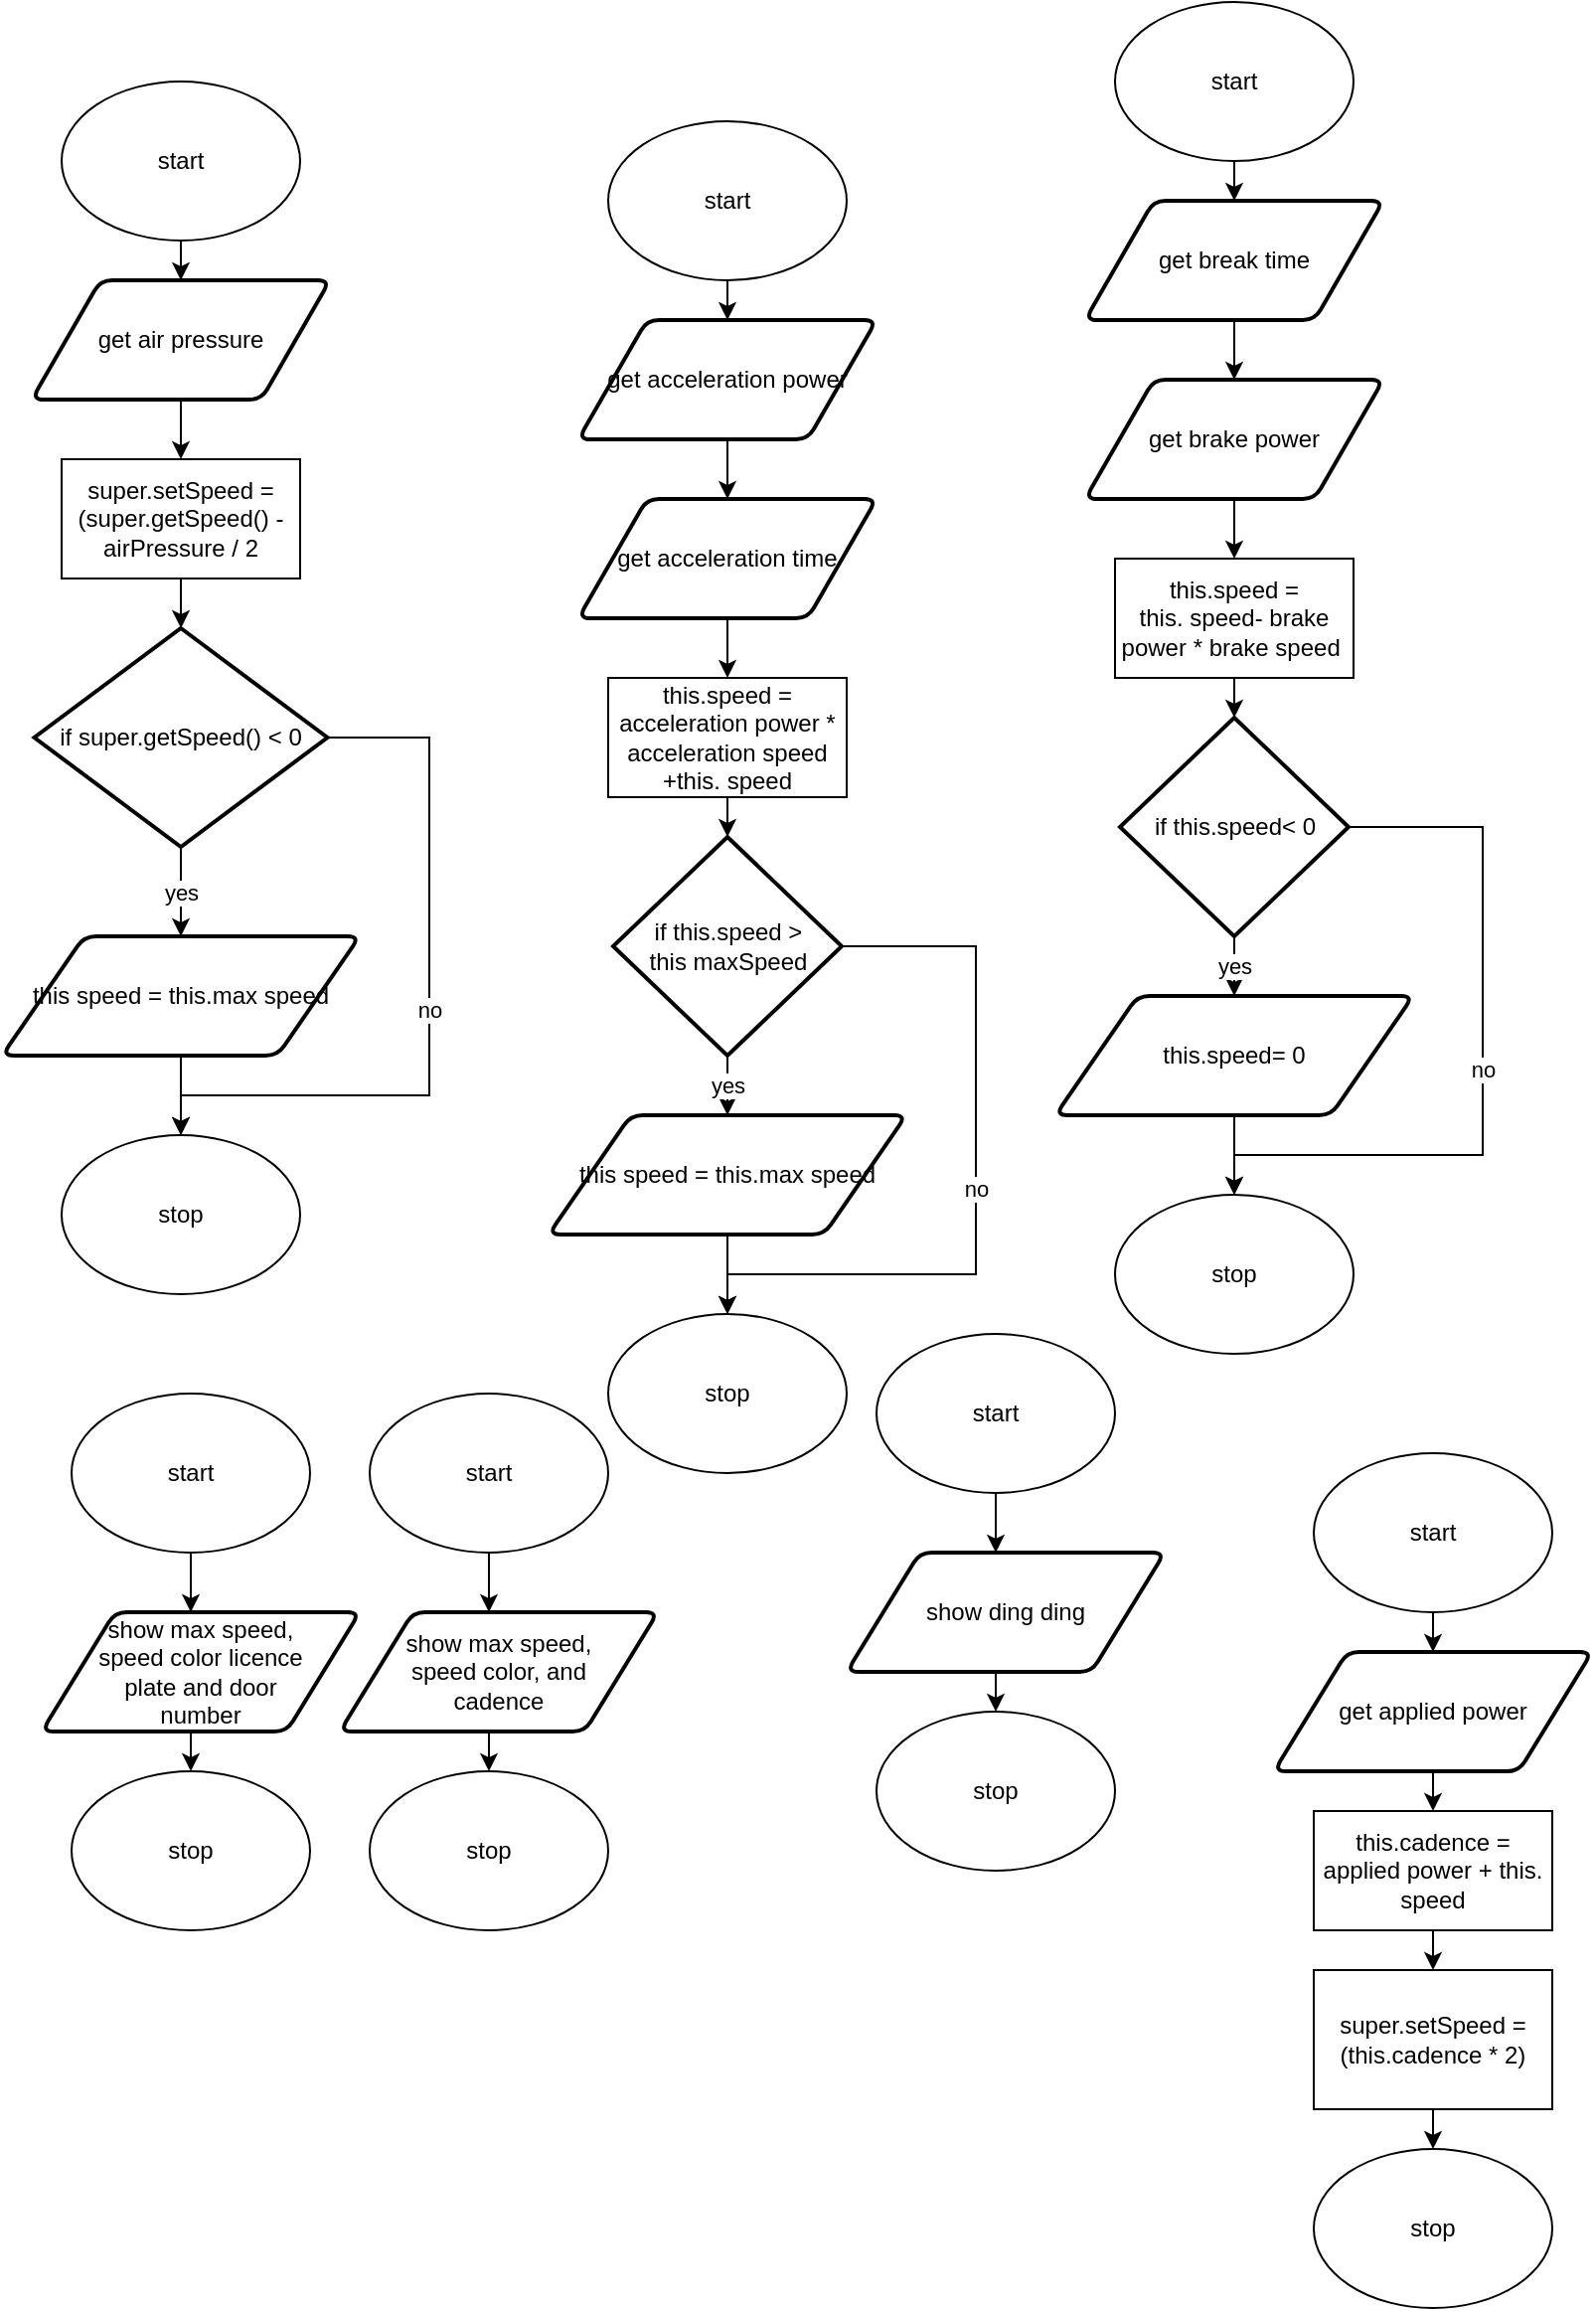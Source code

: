 <mxfile>
    <diagram id="lrFbZz4KpzctprWrjydp" name="Page-1">
        <mxGraphModel dx="690" dy="526" grid="1" gridSize="10" guides="1" tooltips="1" connect="1" arrows="1" fold="1" page="1" pageScale="1" pageWidth="827" pageHeight="1169" math="0" shadow="0">
            <root>
                <mxCell id="0"/>
                <mxCell id="1" parent="0"/>
                <mxCell id="9" style="edgeStyle=none;html=1;exitX=0.5;exitY=1;exitDx=0;exitDy=0;entryX=0.5;entryY=0;entryDx=0;entryDy=0;" parent="1" source="2" target="8" edge="1">
                    <mxGeometry relative="1" as="geometry"/>
                </mxCell>
                <mxCell id="2" value="start" style="ellipse;whiteSpace=wrap;html=1;" parent="1" vertex="1">
                    <mxGeometry x="315" y="60" width="120" height="80" as="geometry"/>
                </mxCell>
                <mxCell id="7" value="stop" style="ellipse;whiteSpace=wrap;html=1;" parent="1" vertex="1">
                    <mxGeometry x="315" y="660" width="120" height="80" as="geometry"/>
                </mxCell>
                <mxCell id="75" style="edgeStyle=orthogonalEdgeStyle;shape=connector;rounded=0;html=1;exitX=0.5;exitY=1;exitDx=0;exitDy=0;labelBackgroundColor=default;fontFamily=Helvetica;fontSize=11;fontColor=default;endArrow=classic;strokeColor=default;" parent="1" source="8" target="74" edge="1">
                    <mxGeometry relative="1" as="geometry"/>
                </mxCell>
                <mxCell id="8" value="get acceleration power" style="shape=parallelogram;html=1;strokeWidth=2;perimeter=parallelogramPerimeter;whiteSpace=wrap;rounded=1;arcSize=12;size=0.23;" parent="1" vertex="1">
                    <mxGeometry x="300" y="160" width="150" height="60" as="geometry"/>
                </mxCell>
                <mxCell id="78" style="edgeStyle=orthogonalEdgeStyle;shape=connector;rounded=0;html=1;exitX=0.5;exitY=1;exitDx=0;exitDy=0;labelBackgroundColor=default;fontFamily=Helvetica;fontSize=11;fontColor=default;endArrow=classic;strokeColor=default;" parent="1" source="11" target="28" edge="1">
                    <mxGeometry relative="1" as="geometry"/>
                </mxCell>
                <mxCell id="11" value="this.speed = acceleration power * acceleration speed +this. speed" style="rounded=0;whiteSpace=wrap;html=1;" parent="1" vertex="1">
                    <mxGeometry x="315" y="340" width="120" height="60" as="geometry"/>
                </mxCell>
                <mxCell id="80" value="yes" style="edgeStyle=orthogonalEdgeStyle;shape=connector;rounded=0;html=1;exitX=0.5;exitY=1;exitDx=0;exitDy=0;exitPerimeter=0;entryX=0.5;entryY=0;entryDx=0;entryDy=0;labelBackgroundColor=default;fontFamily=Helvetica;fontSize=11;fontColor=default;endArrow=classic;strokeColor=default;" parent="1" source="28" target="79" edge="1">
                    <mxGeometry relative="1" as="geometry"/>
                </mxCell>
                <mxCell id="81" value="no" style="edgeStyle=orthogonalEdgeStyle;shape=connector;rounded=0;html=1;exitX=1;exitY=0.5;exitDx=0;exitDy=0;exitPerimeter=0;labelBackgroundColor=default;fontFamily=Helvetica;fontSize=11;fontColor=default;endArrow=classic;strokeColor=default;" parent="1" source="28" target="7" edge="1">
                    <mxGeometry relative="1" as="geometry">
                        <Array as="points">
                            <mxPoint x="500" y="475"/>
                            <mxPoint x="500" y="640"/>
                            <mxPoint x="375" y="640"/>
                        </Array>
                    </mxGeometry>
                </mxCell>
                <mxCell id="28" value="if this.speed &amp;gt;&lt;br&gt;this maxSpeed" style="strokeWidth=2;html=1;shape=mxgraph.flowchart.decision;whiteSpace=wrap;" parent="1" vertex="1">
                    <mxGeometry x="317.5" y="420" width="115" height="110" as="geometry"/>
                </mxCell>
                <mxCell id="77" style="edgeStyle=orthogonalEdgeStyle;shape=connector;rounded=0;html=1;exitX=0.5;exitY=1;exitDx=0;exitDy=0;labelBackgroundColor=default;fontFamily=Helvetica;fontSize=11;fontColor=default;endArrow=classic;strokeColor=default;" parent="1" source="74" target="11" edge="1">
                    <mxGeometry relative="1" as="geometry"/>
                </mxCell>
                <mxCell id="74" value="get acceleration time" style="shape=parallelogram;html=1;strokeWidth=2;perimeter=parallelogramPerimeter;whiteSpace=wrap;rounded=1;arcSize=12;size=0.23;" parent="1" vertex="1">
                    <mxGeometry x="300" y="250" width="150" height="60" as="geometry"/>
                </mxCell>
                <mxCell id="82" style="edgeStyle=orthogonalEdgeStyle;shape=connector;rounded=0;html=1;exitX=0.5;exitY=1;exitDx=0;exitDy=0;entryX=0.5;entryY=0;entryDx=0;entryDy=0;labelBackgroundColor=default;fontFamily=Helvetica;fontSize=11;fontColor=default;endArrow=classic;strokeColor=default;" parent="1" source="79" target="7" edge="1">
                    <mxGeometry relative="1" as="geometry"/>
                </mxCell>
                <mxCell id="79" value="this speed = this.max speed" style="shape=parallelogram;html=1;strokeWidth=2;perimeter=parallelogramPerimeter;whiteSpace=wrap;rounded=1;arcSize=12;size=0.23;" parent="1" vertex="1">
                    <mxGeometry x="285" y="560" width="180" height="60" as="geometry"/>
                </mxCell>
                <mxCell id="83" style="edgeStyle=none;html=1;exitX=0.5;exitY=1;exitDx=0;exitDy=0;entryX=0.5;entryY=0;entryDx=0;entryDy=0;" parent="1" source="84" target="87" edge="1">
                    <mxGeometry relative="1" as="geometry"/>
                </mxCell>
                <mxCell id="84" value="start" style="ellipse;whiteSpace=wrap;html=1;" parent="1" vertex="1">
                    <mxGeometry x="570" width="120" height="80" as="geometry"/>
                </mxCell>
                <mxCell id="85" value="stop" style="ellipse;whiteSpace=wrap;html=1;" parent="1" vertex="1">
                    <mxGeometry x="570" y="600" width="120" height="80" as="geometry"/>
                </mxCell>
                <mxCell id="86" style="edgeStyle=orthogonalEdgeStyle;shape=connector;rounded=0;html=1;exitX=0.5;exitY=1;exitDx=0;exitDy=0;labelBackgroundColor=default;fontFamily=Helvetica;fontSize=11;fontColor=default;endArrow=classic;strokeColor=default;" parent="1" source="87" target="94" edge="1">
                    <mxGeometry relative="1" as="geometry"/>
                </mxCell>
                <mxCell id="87" value="get break time" style="shape=parallelogram;html=1;strokeWidth=2;perimeter=parallelogramPerimeter;whiteSpace=wrap;rounded=1;arcSize=12;size=0.23;" parent="1" vertex="1">
                    <mxGeometry x="555" y="100" width="150" height="60" as="geometry"/>
                </mxCell>
                <mxCell id="88" style="edgeStyle=orthogonalEdgeStyle;shape=connector;rounded=0;html=1;exitX=0.5;exitY=1;exitDx=0;exitDy=0;labelBackgroundColor=default;fontFamily=Helvetica;fontSize=11;fontColor=default;endArrow=classic;strokeColor=default;" parent="1" source="89" target="92" edge="1">
                    <mxGeometry relative="1" as="geometry"/>
                </mxCell>
                <mxCell id="89" value="this.speed =&lt;br&gt;this. speed- brake power * brake speed&amp;nbsp;" style="rounded=0;whiteSpace=wrap;html=1;" parent="1" vertex="1">
                    <mxGeometry x="570" y="280" width="120" height="60" as="geometry"/>
                </mxCell>
                <mxCell id="90" value="yes" style="edgeStyle=orthogonalEdgeStyle;shape=connector;rounded=0;html=1;exitX=0.5;exitY=1;exitDx=0;exitDy=0;exitPerimeter=0;entryX=0.5;entryY=0;entryDx=0;entryDy=0;labelBackgroundColor=default;fontFamily=Helvetica;fontSize=11;fontColor=default;endArrow=classic;strokeColor=default;" parent="1" source="92" target="96" edge="1">
                    <mxGeometry relative="1" as="geometry"/>
                </mxCell>
                <mxCell id="91" value="no" style="edgeStyle=orthogonalEdgeStyle;shape=connector;rounded=0;html=1;exitX=1;exitY=0.5;exitDx=0;exitDy=0;exitPerimeter=0;labelBackgroundColor=default;fontFamily=Helvetica;fontSize=11;fontColor=default;endArrow=classic;strokeColor=default;" parent="1" source="92" target="85" edge="1">
                    <mxGeometry relative="1" as="geometry">
                        <Array as="points">
                            <mxPoint x="755" y="415"/>
                            <mxPoint x="755" y="580"/>
                            <mxPoint x="630" y="580"/>
                        </Array>
                    </mxGeometry>
                </mxCell>
                <mxCell id="92" value="if this.speed&amp;lt; 0" style="strokeWidth=2;html=1;shape=mxgraph.flowchart.decision;whiteSpace=wrap;" parent="1" vertex="1">
                    <mxGeometry x="572.5" y="360" width="115" height="110" as="geometry"/>
                </mxCell>
                <mxCell id="93" style="edgeStyle=orthogonalEdgeStyle;shape=connector;rounded=0;html=1;exitX=0.5;exitY=1;exitDx=0;exitDy=0;labelBackgroundColor=default;fontFamily=Helvetica;fontSize=11;fontColor=default;endArrow=classic;strokeColor=default;" parent="1" source="94" target="89" edge="1">
                    <mxGeometry relative="1" as="geometry"/>
                </mxCell>
                <mxCell id="94" value="get brake power" style="shape=parallelogram;html=1;strokeWidth=2;perimeter=parallelogramPerimeter;whiteSpace=wrap;rounded=1;arcSize=12;size=0.23;" parent="1" vertex="1">
                    <mxGeometry x="555" y="190" width="150" height="60" as="geometry"/>
                </mxCell>
                <mxCell id="95" style="edgeStyle=orthogonalEdgeStyle;shape=connector;rounded=0;html=1;exitX=0.5;exitY=1;exitDx=0;exitDy=0;entryX=0.5;entryY=0;entryDx=0;entryDy=0;labelBackgroundColor=default;fontFamily=Helvetica;fontSize=11;fontColor=default;endArrow=classic;strokeColor=default;" parent="1" source="96" target="85" edge="1">
                    <mxGeometry relative="1" as="geometry"/>
                </mxCell>
                <mxCell id="96" value="this.speed= 0" style="shape=parallelogram;html=1;strokeWidth=2;perimeter=parallelogramPerimeter;whiteSpace=wrap;rounded=1;arcSize=12;size=0.23;" parent="1" vertex="1">
                    <mxGeometry x="540" y="500" width="180" height="60" as="geometry"/>
                </mxCell>
                <mxCell id="97" style="edgeStyle=none;html=1;exitX=0.5;exitY=1;exitDx=0;exitDy=0;entryX=0.5;entryY=0;entryDx=0;entryDy=0;" edge="1" parent="1" source="98" target="101">
                    <mxGeometry relative="1" as="geometry"/>
                </mxCell>
                <mxCell id="98" value="start" style="ellipse;whiteSpace=wrap;html=1;" vertex="1" parent="1">
                    <mxGeometry x="40" y="40" width="120" height="80" as="geometry"/>
                </mxCell>
                <mxCell id="99" value="stop" style="ellipse;whiteSpace=wrap;html=1;" vertex="1" parent="1">
                    <mxGeometry x="40" y="570" width="120" height="80" as="geometry"/>
                </mxCell>
                <mxCell id="100" style="edgeStyle=orthogonalEdgeStyle;shape=connector;rounded=0;html=1;exitX=0.5;exitY=1;exitDx=0;exitDy=0;labelBackgroundColor=default;fontFamily=Helvetica;fontSize=11;fontColor=default;endArrow=classic;strokeColor=default;" edge="1" parent="1" source="101">
                    <mxGeometry relative="1" as="geometry">
                        <mxPoint x="100" y="230" as="targetPoint"/>
                    </mxGeometry>
                </mxCell>
                <mxCell id="101" value="get air pressure" style="shape=parallelogram;html=1;strokeWidth=2;perimeter=parallelogramPerimeter;whiteSpace=wrap;rounded=1;arcSize=12;size=0.23;" vertex="1" parent="1">
                    <mxGeometry x="25" y="140" width="150" height="60" as="geometry"/>
                </mxCell>
                <mxCell id="102" style="edgeStyle=orthogonalEdgeStyle;shape=connector;rounded=0;html=1;exitX=0.5;exitY=1;exitDx=0;exitDy=0;labelBackgroundColor=default;fontFamily=Helvetica;fontSize=11;fontColor=default;endArrow=classic;strokeColor=default;" edge="1" parent="1" source="103" target="106">
                    <mxGeometry relative="1" as="geometry"/>
                </mxCell>
                <mxCell id="103" value="super.setSpeed = (super.getSpeed() - airPressure / 2" style="rounded=0;whiteSpace=wrap;html=1;" vertex="1" parent="1">
                    <mxGeometry x="40" y="230" width="120" height="60" as="geometry"/>
                </mxCell>
                <mxCell id="104" value="yes" style="edgeStyle=orthogonalEdgeStyle;shape=connector;rounded=0;html=1;exitX=0.5;exitY=1;exitDx=0;exitDy=0;exitPerimeter=0;entryX=0.5;entryY=0;entryDx=0;entryDy=0;labelBackgroundColor=default;fontFamily=Helvetica;fontSize=11;fontColor=default;endArrow=classic;strokeColor=default;" edge="1" parent="1" source="106" target="110">
                    <mxGeometry relative="1" as="geometry"/>
                </mxCell>
                <mxCell id="105" value="no" style="edgeStyle=orthogonalEdgeStyle;shape=connector;rounded=0;html=1;exitX=1;exitY=0.5;exitDx=0;exitDy=0;exitPerimeter=0;labelBackgroundColor=default;fontFamily=Helvetica;fontSize=11;fontColor=default;endArrow=classic;strokeColor=default;" edge="1" parent="1" source="106" target="99">
                    <mxGeometry relative="1" as="geometry">
                        <Array as="points">
                            <mxPoint x="225" y="370"/>
                            <mxPoint x="225" y="550"/>
                            <mxPoint x="100" y="550"/>
                        </Array>
                    </mxGeometry>
                </mxCell>
                <mxCell id="106" value="if super.getSpeed() &amp;lt; 0" style="strokeWidth=2;html=1;shape=mxgraph.flowchart.decision;whiteSpace=wrap;" vertex="1" parent="1">
                    <mxGeometry x="26.25" y="315" width="147.5" height="110" as="geometry"/>
                </mxCell>
                <mxCell id="109" style="edgeStyle=orthogonalEdgeStyle;shape=connector;rounded=0;html=1;exitX=0.5;exitY=1;exitDx=0;exitDy=0;entryX=0.5;entryY=0;entryDx=0;entryDy=0;labelBackgroundColor=default;fontFamily=Helvetica;fontSize=11;fontColor=default;endArrow=classic;strokeColor=default;" edge="1" parent="1" source="110" target="99">
                    <mxGeometry relative="1" as="geometry"/>
                </mxCell>
                <mxCell id="110" value="this speed = this.max speed" style="shape=parallelogram;html=1;strokeWidth=2;perimeter=parallelogramPerimeter;whiteSpace=wrap;rounded=1;arcSize=12;size=0.23;" vertex="1" parent="1">
                    <mxGeometry x="10" y="470" width="180" height="60" as="geometry"/>
                </mxCell>
                <mxCell id="112" value="show max speed, &lt;br&gt;speed color licence &lt;br&gt;plate and door &lt;br&gt;number" style="shape=parallelogram;html=1;strokeWidth=2;perimeter=parallelogramPerimeter;whiteSpace=wrap;rounded=1;arcSize=12;size=0.23;" vertex="1" parent="1">
                    <mxGeometry x="30" y="810" width="160" height="60" as="geometry"/>
                </mxCell>
                <mxCell id="113" style="edgeStyle=none;html=1;exitX=0.5;exitY=1;exitDx=0;exitDy=0;entryX=0.5;entryY=0;entryDx=0;entryDy=0;entryPerimeter=0;" edge="1" parent="1" source="114">
                    <mxGeometry relative="1" as="geometry">
                        <mxPoint x="105" y="810" as="targetPoint"/>
                    </mxGeometry>
                </mxCell>
                <mxCell id="114" value="start" style="ellipse;whiteSpace=wrap;html=1;" vertex="1" parent="1">
                    <mxGeometry x="45" y="700" width="120" height="80" as="geometry"/>
                </mxCell>
                <mxCell id="115" value="stop" style="ellipse;whiteSpace=wrap;html=1;" vertex="1" parent="1">
                    <mxGeometry x="45" y="890" width="120" height="80" as="geometry"/>
                </mxCell>
                <mxCell id="116" style="edgeStyle=none;html=1;exitX=0.5;exitY=1;exitDx=0;exitDy=0;" edge="1" parent="1">
                    <mxGeometry relative="1" as="geometry">
                        <mxPoint x="106" y="910" as="sourcePoint"/>
                        <mxPoint x="106" y="910" as="targetPoint"/>
                    </mxGeometry>
                </mxCell>
                <mxCell id="117" style="edgeStyle=none;html=1;exitX=0.5;exitY=1;exitDx=0;exitDy=0;entryX=0.5;entryY=0;entryDx=0;entryDy=0;" edge="1" parent="1" target="115">
                    <mxGeometry relative="1" as="geometry">
                        <mxPoint x="105" y="870" as="sourcePoint"/>
                    </mxGeometry>
                </mxCell>
                <mxCell id="118" value="show max speed, &lt;br&gt;speed color, and &lt;br&gt;cadence" style="shape=parallelogram;html=1;strokeWidth=2;perimeter=parallelogramPerimeter;whiteSpace=wrap;rounded=1;arcSize=12;size=0.23;" vertex="1" parent="1">
                    <mxGeometry x="180" y="810" width="160" height="60" as="geometry"/>
                </mxCell>
                <mxCell id="119" style="edgeStyle=none;html=1;exitX=0.5;exitY=1;exitDx=0;exitDy=0;entryX=0.5;entryY=0;entryDx=0;entryDy=0;entryPerimeter=0;" edge="1" parent="1" source="120">
                    <mxGeometry relative="1" as="geometry">
                        <mxPoint x="255" y="810" as="targetPoint"/>
                    </mxGeometry>
                </mxCell>
                <mxCell id="120" value="start" style="ellipse;whiteSpace=wrap;html=1;" vertex="1" parent="1">
                    <mxGeometry x="195" y="700" width="120" height="80" as="geometry"/>
                </mxCell>
                <mxCell id="121" value="stop" style="ellipse;whiteSpace=wrap;html=1;" vertex="1" parent="1">
                    <mxGeometry x="195" y="890" width="120" height="80" as="geometry"/>
                </mxCell>
                <mxCell id="122" style="edgeStyle=none;html=1;exitX=0.5;exitY=1;exitDx=0;exitDy=0;" edge="1" parent="1">
                    <mxGeometry relative="1" as="geometry">
                        <mxPoint x="256" y="910" as="sourcePoint"/>
                        <mxPoint x="256" y="910" as="targetPoint"/>
                    </mxGeometry>
                </mxCell>
                <mxCell id="123" style="edgeStyle=none;html=1;exitX=0.5;exitY=1;exitDx=0;exitDy=0;entryX=0.5;entryY=0;entryDx=0;entryDy=0;" edge="1" parent="1" target="121">
                    <mxGeometry relative="1" as="geometry">
                        <mxPoint x="255" y="870" as="sourcePoint"/>
                    </mxGeometry>
                </mxCell>
                <mxCell id="124" value="show ding ding" style="shape=parallelogram;html=1;strokeWidth=2;perimeter=parallelogramPerimeter;whiteSpace=wrap;rounded=1;arcSize=12;size=0.23;" vertex="1" parent="1">
                    <mxGeometry x="435" y="780" width="160" height="60" as="geometry"/>
                </mxCell>
                <mxCell id="125" style="edgeStyle=none;html=1;exitX=0.5;exitY=1;exitDx=0;exitDy=0;entryX=0.5;entryY=0;entryDx=0;entryDy=0;entryPerimeter=0;" edge="1" parent="1" source="126">
                    <mxGeometry relative="1" as="geometry">
                        <mxPoint x="510" y="780" as="targetPoint"/>
                    </mxGeometry>
                </mxCell>
                <mxCell id="126" value="start" style="ellipse;whiteSpace=wrap;html=1;" vertex="1" parent="1">
                    <mxGeometry x="450" y="670" width="120" height="80" as="geometry"/>
                </mxCell>
                <mxCell id="127" value="stop" style="ellipse;whiteSpace=wrap;html=1;" vertex="1" parent="1">
                    <mxGeometry x="450" y="860" width="120" height="80" as="geometry"/>
                </mxCell>
                <mxCell id="128" style="edgeStyle=none;html=1;exitX=0.5;exitY=1;exitDx=0;exitDy=0;" edge="1" parent="1">
                    <mxGeometry relative="1" as="geometry">
                        <mxPoint x="511" y="880" as="sourcePoint"/>
                        <mxPoint x="511" y="880" as="targetPoint"/>
                    </mxGeometry>
                </mxCell>
                <mxCell id="129" style="edgeStyle=none;html=1;exitX=0.5;exitY=1;exitDx=0;exitDy=0;entryX=0.5;entryY=0;entryDx=0;entryDy=0;" edge="1" parent="1" target="127">
                    <mxGeometry relative="1" as="geometry">
                        <mxPoint x="510" y="840" as="sourcePoint"/>
                    </mxGeometry>
                </mxCell>
                <mxCell id="142" style="edgeStyle=none;html=1;exitX=0.5;exitY=1;exitDx=0;exitDy=0;entryX=0.5;entryY=0;entryDx=0;entryDy=0;" edge="1" parent="1" source="130" target="139">
                    <mxGeometry relative="1" as="geometry"/>
                </mxCell>
                <mxCell id="130" value="get applied power" style="shape=parallelogram;html=1;strokeWidth=2;perimeter=parallelogramPerimeter;whiteSpace=wrap;rounded=1;arcSize=12;size=0.23;" vertex="1" parent="1">
                    <mxGeometry x="650" y="830" width="160" height="60" as="geometry"/>
                </mxCell>
                <mxCell id="131" style="edgeStyle=none;html=1;exitX=0.5;exitY=1;exitDx=0;exitDy=0;entryX=0.5;entryY=0;entryDx=0;entryDy=0;entryPerimeter=0;" edge="1" parent="1" source="132">
                    <mxGeometry relative="1" as="geometry">
                        <mxPoint x="725" y="770" as="targetPoint"/>
                    </mxGeometry>
                </mxCell>
                <mxCell id="141" style="edgeStyle=none;html=1;exitX=0.5;exitY=1;exitDx=0;exitDy=0;" edge="1" parent="1" source="132" target="130">
                    <mxGeometry relative="1" as="geometry"/>
                </mxCell>
                <mxCell id="132" value="start" style="ellipse;whiteSpace=wrap;html=1;" vertex="1" parent="1">
                    <mxGeometry x="670" y="730" width="120" height="80" as="geometry"/>
                </mxCell>
                <mxCell id="133" value="stop" style="ellipse;whiteSpace=wrap;html=1;" vertex="1" parent="1">
                    <mxGeometry x="670" y="1080" width="120" height="80" as="geometry"/>
                </mxCell>
                <mxCell id="134" style="edgeStyle=none;html=1;exitX=0.5;exitY=1;exitDx=0;exitDy=0;" edge="1" parent="1">
                    <mxGeometry relative="1" as="geometry">
                        <mxPoint x="726" y="870" as="sourcePoint"/>
                        <mxPoint x="726" y="870" as="targetPoint"/>
                    </mxGeometry>
                </mxCell>
                <mxCell id="143" style="edgeStyle=none;html=1;exitX=0.5;exitY=1;exitDx=0;exitDy=0;entryX=0.5;entryY=0;entryDx=0;entryDy=0;" edge="1" parent="1" source="139" target="140">
                    <mxGeometry relative="1" as="geometry"/>
                </mxCell>
                <mxCell id="139" value="this.cadence = applied power + this. speed" style="rounded=0;whiteSpace=wrap;html=1;" vertex="1" parent="1">
                    <mxGeometry x="670" y="910" width="120" height="60" as="geometry"/>
                </mxCell>
                <mxCell id="144" style="edgeStyle=none;html=1;exitX=0.5;exitY=1;exitDx=0;exitDy=0;entryX=0.5;entryY=0;entryDx=0;entryDy=0;" edge="1" parent="1" source="140" target="133">
                    <mxGeometry relative="1" as="geometry"/>
                </mxCell>
                <mxCell id="140" value="super.setSpeed = (this.cadence * 2)" style="rounded=0;whiteSpace=wrap;html=1;" vertex="1" parent="1">
                    <mxGeometry x="670" y="990" width="120" height="70" as="geometry"/>
                </mxCell>
            </root>
        </mxGraphModel>
    </diagram>
</mxfile>

